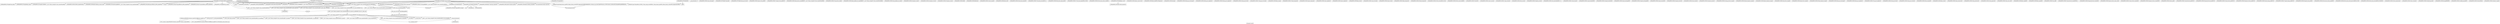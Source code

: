 digraph "Call graph: fix_halt.ll" {
	label="Call graph: fix_halt.ll";

	Node0x55c433787e60 [shape=record,label="{_ZN9LAMMPS_NS7FixHaltC2EPNS_6LAMMPSEiPPc}"];
	Node0x55c433787e60 -> Node0x55c433788500;
	Node0x55c433787e60 -> Node0x55c43378b0c0;
	Node0x55c433787e60 -> Node0x55c433814720;
	Node0x55c433787e60 -> Node0x55c4337a3500;
	Node0x55c433787e60 -> Node0x55c4337a2840;
	Node0x55c433787e60 -> Node0x55c43385c5b0;
	Node0x55c433787e60 -> Node0x55c43385c310;
	Node0x55c433787e60 -> Node0x55c433789570;
	Node0x55c433787e60 -> Node0x55c43379e040;
	Node0x55c433787e60 -> Node0x55c4337a1910;
	Node0x55c433787e60 -> Node0x55c433788580;
	Node0x55c433787e60 -> Node0x55c43379e5d0;
	Node0x55c433787e60 -> Node0x55c43384cec0;
	Node0x55c433787e60 -> Node0x55c4337add50;
	Node0x55c433787e60 -> Node0x55c4337a4bb0;
	Node0x55c433787e60 -> Node0x55c4337ae510;
	Node0x55c433787e60 -> Node0x55c4337d40c0;
	Node0x55c433787e60 -> Node0x55c433788ed0;
	Node0x55c433787e60 -> Node0x55c4337890e0;
	Node0x55c433787e60 -> Node0x55c433788f60;
	Node0x55c433787e60 -> Node0x55c43378b240;
	Node0x55c433787e60 -> Node0x55c43378b360;
	Node0x55c433788500 [shape=record,label="{_ZN9LAMMPS_NS3FixC2EPNS_6LAMMPSEiPPc}"];
	Node0x55c43385c5b0 [shape=record,label="{_ZN9LAMMPS_NS5Error3allERKNSt7__cxx1112basic_stringIcSt11char_traitsIcESaIcEEEiS8_}"];
	Node0x55c43378b0c0 [shape=record,label="{_ZNSaIcEC1Ev}"];
	Node0x55c433814720 [shape=record,label="{_ZNSt7__cxx1112basic_stringIcSt11char_traitsIcESaIcEEC2IS3_EEPKcRKS3_}"];
	Node0x55c433814720 -> Node0x55c4337a66d0;
	Node0x55c433814720 -> Node0x55c4337a8de0;
	Node0x55c433814720 -> Node0x55c4337aa320;
	Node0x55c433814720 -> Node0x55c4337aaa60;
	Node0x55c433814720 -> Node0x55c4337ab930;
	Node0x55c433868e90 [shape=record,label="{__gxx_personality_v0}"];
	Node0x55c43385c310 [shape=record,label="{_ZNSt7__cxx1112basic_stringIcSt11char_traitsIcESaIcEED1Ev}"];
	Node0x55c433789570 [shape=record,label="{_ZNSaIcED1Ev}"];
	Node0x55c433788580 [shape=record,label="{_ZN9LAMMPS_NS5utils8inumericEPKciS2_bPNS_6LAMMPSE}"];
	Node0x55c43384cec0 [shape=record,label="{strcmp}"];
	Node0x55c4337e5b50 [shape=record,label="{_ZN9LAMMPS_NS3Fix12pre_exchangeEv}"];
	Node0x55c43379e040 [shape=record,label="{_ZN9LAMMPS_NS5utils6strdupERKNSt7__cxx1112basic_stringIcSt11char_traitsIcESaIcEEE}"];
	Node0x55c43378b360 [shape=record,label="{_ZN9LAMMPS_NS7ArgInfoC1ERKNSt7__cxx1112basic_stringIcSt11char_traitsIcESaIcEEEi}"];
	Node0x55c43378b240 [shape=record,label="{_ZNK9LAMMPS_NS7ArgInfo8get_typeEv}"];
	Node0x55c433788f60 [shape=record,label="{_ZNK9LAMMPS_NS7ArgInfo7get_dimEv}"];
	Node0x55c4337890e0 [shape=record,label="{_ZN9LAMMPS_NS7ArgInfo9copy_nameEv}"];
	Node0x55c433788ed0 [shape=record,label="{_ZN9LAMMPS_NS8Variable4findEPKc}"];
	Node0x55c4337d40c0 [shape=record,label="{_ZN9LAMMPS_NS8Variable10equalstyleEi}"];
	Node0x55c4337ae510 [shape=record,label="{_ZN9LAMMPS_NS7ArgInfoD2Ev}"];
	Node0x55c4337ae510 -> Node0x55c43385c310;
	Node0x55c4337a4bb0 [shape=record,label="{_ZN9LAMMPS_NS5utils7numericEPKciS2_bPNS_6LAMMPSE}"];
	Node0x55c4337add50 [shape=record,label="{_ZN9LAMMPS_NS5utils7logicalEPKciS2_bPNS_6LAMMPSE}"];
	Node0x55c43379e5d0 [shape=record,label="{_ZdaPv}"];
	Node0x55c4337a1910 [shape=record,label="{strlen}"];
	Node0x55c4337a2840 [shape=record,label="{_ZN9LAMMPS_NS6Modify19addstep_compute_allEl}"];
	Node0x55c4337a3500 [shape=record,label="{_ZN9LAMMPS_NS3FixD2Ev}"];
	Node0x55c4337b2cd0 [shape=record,label="{_ZN9LAMMPS_NS7FixHaltD2Ev}"];
	Node0x55c4337b2cd0 -> Node0x55c43379e5d0;
	Node0x55c4337b2cd0 -> Node0x55c4337a3500;
	Node0x55c4337b4010 [shape=record,label="{_ZN9LAMMPS_NS7FixHaltD0Ev}"];
	Node0x55c4337b4010 -> Node0x55c4337b5690;
	Node0x55c4337b5690 [shape=record,label="{_ZdlPv}"];
	Node0x55c4337b6a40 [shape=record,label="{_ZN9LAMMPS_NS7FixHalt7setmaskEv}"];
	Node0x55c4337b7b20 [shape=record,label="{_ZN9LAMMPS_NS7FixHalt4initEv}"];
	Node0x55c4337b7b20 -> Node0x55c433788ed0;
	Node0x55c4337b7b20 -> Node0x55c43378b0c0;
	Node0x55c4337b7b20 -> Node0x55c433814720;
	Node0x55c4337b7b20 -> Node0x55c433789570;
	Node0x55c4337b7b20 -> Node0x55c43385c310;
	Node0x55c4337b7b20 -> Node0x55c43385c5b0;
	Node0x55c4337b7b20 -> Node0x55c4337b8a90;
	Node0x55c4337b7b20 -> Node0x55c4337d40c0;
	Node0x55c4337b8a90 [shape=record,label="{_ZN9LAMMPS_NS7FixHalt8diskfreeEv}"];
	Node0x55c4337b8a90 -> Node0x55c4337b9310;
	Node0x55c4337b8a90 -> Node0x55c4337ba550;
	Node0x55c4337bb790 [shape=record,label="{_ZN9LAMMPS_NS7FixHalt14min_post_forceEi}"];
	Node0x55c4337bc9d0 [shape=record,label="{_ZN9LAMMPS_NS7FixHalt11end_of_stepEv}"];
	Node0x55c4337bc9d0 -> Node0x55c4337bd7f0;
	Node0x55c4337bc9d0 -> Node0x55c4337b8a90;
	Node0x55c4337bc9d0 -> Node0x55c4337bf4d0;
	Node0x55c4337bc9d0 -> Node0x55c4337c1120;
	Node0x55c4337bc9d0 -> Node0x55c4337c1830;
	Node0x55c4337bc9d0 -> Node0x55c4337c2c10;
	Node0x55c4337bc9d0 -> Node0x55c4337aa320;
	Node0x55c4337bc9d0 -> Node0x55c4337c3fb0;
	Node0x55c4337bc9d0 -> Node0x55c4337c4da0;
	Node0x55c4337bc9d0 -> Node0x55c4337c5c20;
	Node0x55c4337bc9d0 -> Node0x55c4337c8ba0;
	Node0x55c4337bc9d0 -> Node0x55c43378b0c0;
	Node0x55c4337bc9d0 -> Node0x55c433814720;
	Node0x55c4337bc9d0 -> Node0x55c43385c5b0;
	Node0x55c4337bc9d0 -> Node0x55c43385c310;
	Node0x55c4337bc9d0 -> Node0x55c433789570;
	Node0x55c4337bc9d0 -> Node0x55c4337cab70;
	Node0x55c4337bc9d0 -> Node0x55c4337c9f00;
	Node0x55c4338466d0 [shape=record,label="{_ZN9LAMMPS_NS3Fix15pack_write_gridEiPv}"];
	Node0x55c433847ab0 [shape=record,label="{_ZN9LAMMPS_NS3Fix17unpack_write_gridEiPvPi}"];
	Node0x55c433848d70 [shape=record,label="{_ZN9LAMMPS_NS3Fix16get_grid_by_nameERKNSt7__cxx1112basic_stringIcSt11char_traitsIcESaIcEEERi}"];
	Node0x55c43384a910 [shape=record,label="{_ZN9LAMMPS_NS3Fix17get_grid_by_indexEi}"];
	Node0x55c43384c3e0 [shape=record,label="{_ZN9LAMMPS_NS3Fix20get_griddata_by_nameEiRKNSt7__cxx1112basic_stringIcSt11char_traitsIcESaIcEEERi}"];
	Node0x55c43384a5a0 [shape=record,label="{_ZN9LAMMPS_NS3Fix21get_griddata_by_indexEi}"];
	Node0x55c433819130 [shape=record,label="{_ZN9LAMMPS_NS3Fix14compute_scalarEv}"];
	Node0x55c43384f330 [shape=record,label="{_ZN9LAMMPS_NS3Fix14compute_vectorEi}"];
	Node0x55c43384f8e0 [shape=record,label="{_ZN9LAMMPS_NS3Fix13compute_arrayEii}"];
	Node0x55c433851150 [shape=record,label="{_ZN9LAMMPS_NS3Fix3dofEi}"];
	Node0x55c433852200 [shape=record,label="{_ZN9LAMMPS_NS3Fix6deformEi}"];
	Node0x55c43379e3c0 [shape=record,label="{_ZN9LAMMPS_NS3Fix12reset_targetEd}"];
	Node0x55c433796000 [shape=record,label="{_ZN9LAMMPS_NS3Fix8reset_dtEv}"];
	Node0x55c43385c910 [shape=record,label="{_ZN9LAMMPS_NS3Fix16read_data_headerEPc}"];
	Node0x55c4337966f0 [shape=record,label="{_ZN9LAMMPS_NS3Fix17read_data_sectionEPciS1_i}"];
	Node0x55c4337adcc0 [shape=record,label="{_ZN9LAMMPS_NS3Fix20read_data_skip_linesEPc}"];
	Node0x55c433794e50 [shape=record,label="{_ZN9LAMMPS_NS3Fix17write_data_headerEP8_IO_FILEi}"];
	Node0x55c4337d5920 [shape=record,label="{_ZN9LAMMPS_NS3Fix23write_data_section_sizeEiRiS1_}"];
	Node0x55c4337c8ba0 [shape=record,label="{_ZN3fmt6v9_lmp7vformatB5cxx11ENS0_17basic_string_viewIcEENS0_17basic_format_argsINS0_20basic_format_contextINS0_8appenderEcEEEE}"];
	Node0x55c4337bd7f0 [shape=record,label="{_ZN9LAMMPS_NS7FixHalt6tlimitEv}"];
	Node0x55c4337bd7f0 -> Node0x55c4337cc7c0;
	Node0x55c4337bd7f0 -> Node0x55c4337ba550;
	Node0x55c4337bf4d0 [shape=record,label="{_ZN9LAMMPS_NS7FixHalt7bondmaxEv}"];
	Node0x55c4337bf4d0 -> Node0x55c4337cb040;
	Node0x55c4337bf4d0 -> Node0x55c4337cdf70;
	Node0x55c4337bf4d0 -> Node0x55c4337cd6e0;
	Node0x55c4337c1120 [shape=record,label="{_ZN9LAMMPS_NS6Modify17clearstep_computeEv}"];
	Node0x55c4337c1830 [shape=record,label="{_ZN9LAMMPS_NS8Variable13compute_equalEi}"];
	Node0x55c4337c2c10 [shape=record,label="{_ZN9LAMMPS_NS6Modify15addstep_computeEl}"];
	Node0x55c4337c9f00 [shape=record,label="{_ZN9LAMMPS_NS5Error7messageERKNSt7__cxx1112basic_stringIcSt11char_traitsIcESaIcEEEiS8_}"];
	Node0x55c4337cab70 [shape=record,label="{_ZN9LAMMPS_NS5Timer13force_timeoutEv}"];
	Node0x55c4337d5270 [shape=record,label="{_ZN9LAMMPS_NS7FixHalt8post_runEv}"];
	Node0x55c4337d5270 -> Node0x55c4337d58b0;
	Node0x55c4337d58b0 [shape=record,label="{_ZN9LAMMPS_NS5Timer13reset_timeoutEv}"];
	Node0x55c4337cb040 [shape=record,label="{llvm.fmuladd.f64}"];
	Node0x55c4337cd6e0 [shape=record,label="{MPI_Allreduce}"];
	Node0x55c4337cdf70 [shape=record,label="{sqrt}"];
	Node0x55c4337cc7c0 [shape=record,label="{_ZN9LAMMPS_NS5Timer7elapsedENS0_5ttypeE}"];
	Node0x55c4337ba550 [shape=record,label="{MPI_Bcast}"];
	Node0x55c4337b9310 [shape=record,label="{statvfs}"];
	Node0x55c4337db580 [shape=record,label="{_ZN9LAMMPS_NS3Fix16post_constructorEv}"];
	Node0x55c4337a5bc0 [shape=record,label="{_ZN9LAMMPS_NS3Fix9init_listEiPNS_9NeighListE}"];
	Node0x55c4337dc0d0 [shape=record,label="{_ZN9LAMMPS_NS3Fix5setupEi}"];
	Node0x55c4337dd900 [shape=record,label="{_ZN9LAMMPS_NS3Fix18setup_pre_exchangeEv}"];
	Node0x55c4337de380 [shape=record,label="{_ZN9LAMMPS_NS3Fix18setup_pre_neighborEv}"];
	Node0x55c4337deaa0 [shape=record,label="{_ZN9LAMMPS_NS3Fix19setup_post_neighborEv}"];
	Node0x55c4337df470 [shape=record,label="{_ZN9LAMMPS_NS3Fix15setup_pre_forceEi}"];
	Node0x55c4337dfb20 [shape=record,label="{_ZN9LAMMPS_NS3Fix17setup_pre_reverseEii}"];
	Node0x55c4337e1730 [shape=record,label="{_ZN9LAMMPS_NS3Fix9min_setupEi}"];
	Node0x55c4337e3420 [shape=record,label="{_ZN9LAMMPS_NS3Fix17initial_integrateEi}"];
	Node0x55c4337e4180 [shape=record,label="{_ZN9LAMMPS_NS3Fix14post_integrateEv}"];
	Node0x55c4337e0290 [shape=record,label="{_ZSt8distanceIPKcENSt15iterator_traitsIT_E15difference_typeES3_S3_}"];
	Node0x55c4337e0290 -> Node0x55c4337de8d0;
	Node0x55c4337e0290 -> Node0x55c4337ea630;
	Node0x55c4337e6880 [shape=record,label="{_ZN9LAMMPS_NS3Fix12pre_neighborEv}"];
	Node0x55c4337e9590 [shape=record,label="{_ZN9LAMMPS_NS3Fix13post_neighborEv}"];
	Node0x55c4337e9dc0 [shape=record,label="{_ZN9LAMMPS_NS3Fix9pre_forceEi}"];
	Node0x55c4337eaf90 [shape=record,label="{_ZN9LAMMPS_NS3Fix11pre_reverseEii}"];
	Node0x55c4337ecf30 [shape=record,label="{_ZN9LAMMPS_NS3Fix10post_forceEi}"];
	Node0x55c4338457b0 [shape=record,label="{_ZN9LAMMPS_NS3Fix15final_integrateEv}"];
	Node0x55c433806f20 [shape=record,label="{_ZN9LAMMPS_NS3Fix15fused_integrateEi}"];
	Node0x55c4337f0ae0 [shape=record,label="{_ZN9LAMMPS_NS3Fix13write_restartEP8_IO_FILE}"];
	Node0x55c4337f1c20 [shape=record,label="{_ZN9LAMMPS_NS3Fix18write_restart_fileEPKc}"];
	Node0x55c4337f2ad0 [shape=record,label="{_ZN9LAMMPS_NS3Fix7restartEPc}"];
	Node0x55c4337f39f0 [shape=record,label="{_ZN9LAMMPS_NS3Fix11grow_arraysEi}"];
	Node0x55c4337f4710 [shape=record,label="{_ZN9LAMMPS_NS3Fix11copy_arraysEiii}"];
	Node0x55c4337f5650 [shape=record,label="{_ZN9LAMMPS_NS3Fix10set_arraysEi}"];
	Node0x55c4337f66e0 [shape=record,label="{_ZN9LAMMPS_NS3Fix13update_arraysEii}"];
	Node0x55c4337f74d0 [shape=record,label="{_ZN9LAMMPS_NS3Fix12set_moleculeEiiiPdS1_S1_}"];
	Node0x55c4337fe620 [shape=record,label="{_ZN9LAMMPS_NS3Fix11clear_bonusEv}"];
	Node0x55c433801670 [shape=record,label="{_ZN9LAMMPS_NS3Fix11pack_borderEiPiPd}"];
	Node0x55c433852470 [shape=record,label="{_ZN9LAMMPS_NS3Fix13unpack_borderEiiPd}"];
	Node0x55c433803450 [shape=record,label="{_ZN9LAMMPS_NS3Fix13pack_exchangeEiPd}"];
	Node0x55c433803b50 [shape=record,label="{_ZN9LAMMPS_NS3Fix15unpack_exchangeEiPd}"];
	Node0x55c4338057a0 [shape=record,label="{_ZN9LAMMPS_NS3Fix12pack_restartEiPd}"];
	Node0x55c4338067f0 [shape=record,label="{_ZN9LAMMPS_NS3Fix14unpack_restartEii}"];
	Node0x55c433807de0 [shape=record,label="{_ZN9LAMMPS_NS3Fix12size_restartEi}"];
	Node0x55c433811530 [shape=record,label="{_ZN9LAMMPS_NS3Fix15maxsize_restartEv}"];
	Node0x55c433811b00 [shape=record,label="{_ZN9LAMMPS_NS3Fix21setup_pre_force_respaEii}"];
	Node0x55c433813010 [shape=record,label="{_ZN9LAMMPS_NS3Fix23initial_integrate_respaEiii}"];
	Node0x55c433814900 [shape=record,label="{_ZN9LAMMPS_NS3Fix20post_integrate_respaEii}"];
	Node0x55c433814a00 [shape=record,label="{_ZN9LAMMPS_NS3Fix15pre_force_respaEiii}"];
	Node0x55c433814fd0 [shape=record,label="{_ZN9LAMMPS_NS3Fix16post_force_respaEiii}"];
	Node0x55c433815c00 [shape=record,label="{_ZN9LAMMPS_NS3Fix21final_integrate_respaEii}"];
	Node0x55c433817340 [shape=record,label="{_ZN9LAMMPS_NS3Fix16min_pre_exchangeEv}"];
	Node0x55c433817fd0 [shape=record,label="{_ZN9LAMMPS_NS3Fix16min_pre_neighborEv}"];
	Node0x55c433818680 [shape=record,label="{_ZN9LAMMPS_NS3Fix17min_post_neighborEv}"];
	Node0x55c43381a280 [shape=record,label="{_ZN9LAMMPS_NS3Fix13min_pre_forceEi}"];
	Node0x55c43381b3f0 [shape=record,label="{_ZN9LAMMPS_NS3Fix15min_pre_reverseEii}"];
	Node0x55c43381bfa0 [shape=record,label="{_ZN9LAMMPS_NS3Fix10min_energyEPd}"];
	Node0x55c43381cae0 [shape=record,label="{_ZN9LAMMPS_NS3Fix9min_storeEv}"];
	Node0x55c43381d8f0 [shape=record,label="{_ZN9LAMMPS_NS3Fix14min_clearstoreEv}"];
	Node0x55c43381e680 [shape=record,label="{_ZN9LAMMPS_NS3Fix13min_pushstoreEv}"];
	Node0x55c43381f590 [shape=record,label="{_ZN9LAMMPS_NS3Fix12min_popstoreEv}"];
	Node0x55c433820620 [shape=record,label="{_ZN9LAMMPS_NS3Fix13min_reset_refEv}"];
	Node0x55c433821540 [shape=record,label="{_ZN9LAMMPS_NS3Fix8min_stepEdPd}"];
	Node0x55c4338227d0 [shape=record,label="{_ZN9LAMMPS_NS3Fix9max_alphaEPd}"];
	Node0x55c4338238a0 [shape=record,label="{_ZN9LAMMPS_NS3Fix7min_dofEv}"];
	Node0x55c4338248a0 [shape=record,label="{_ZN9LAMMPS_NS3Fix17pack_forward_commEiPiPdiS1_}"];
	Node0x55c433826610 [shape=record,label="{_ZN9LAMMPS_NS3Fix19unpack_forward_commEiiPd}"];
	Node0x55c433827330 [shape=record,label="{_ZN9LAMMPS_NS3Fix22pack_reverse_comm_sizeEii}"];
	Node0x55c4338297b0 [shape=record,label="{_ZN9LAMMPS_NS3Fix17pack_reverse_commEiiPd}"];
	Node0x55c43382aee0 [shape=record,label="{_ZN9LAMMPS_NS3Fix19unpack_reverse_commEiPiPd}"];
	Node0x55c43382bfd0 [shape=record,label="{_ZN9LAMMPS_NS3Fix10reset_gridEv}"];
	Node0x55c43382ea30 [shape=record,label="{_ZN9LAMMPS_NS3Fix17pack_forward_gridEiPviPi}"];
	Node0x55c43382fd50 [shape=record,label="{_ZN9LAMMPS_NS3Fix19unpack_forward_gridEiPviPi}"];
	Node0x55c433797660 [shape=record,label="{_ZN9LAMMPS_NS3Fix17pack_reverse_gridEiPviPi}"];
	Node0x55c433842fe0 [shape=record,label="{_ZN9LAMMPS_NS3Fix19unpack_reverse_gridEiPviPi}"];
	Node0x55c433843e80 [shape=record,label="{_ZN9LAMMPS_NS3Fix15pack_remap_gridEiPviPi}"];
	Node0x55c433844ea0 [shape=record,label="{_ZN9LAMMPS_NS3Fix17unpack_remap_gridEiPviPi}"];
	Node0x55c433846410 [shape=record,label="{_ZN9LAMMPS_NS3Fix16unpack_read_gridEiPc}"];
	Node0x55c433826190 [shape=record,label="{_ZN9LAMMPS_NS3Fix23write_data_section_packEiPPd}"];
	Node0x55c433845910 [shape=record,label="{_ZN9LAMMPS_NS3Fix26write_data_section_keywordEiP8_IO_FILE}"];
	Node0x55c4337d4c40 [shape=record,label="{_ZN9LAMMPS_NS3Fix18write_data_sectionEiP8_IO_FILEiPPdi}"];
	Node0x55c433850910 [shape=record,label="{_ZN9LAMMPS_NS3Fix13zero_momentumEv}"];
	Node0x55c4337d4310 [shape=record,label="{_ZN9LAMMPS_NS3Fix13zero_rotationEv}"];
	Node0x55c433827d80 [shape=record,label="{_ZN9LAMMPS_NS3Fix15rebuild_specialEv}"];
	Node0x55c433816080 [shape=record,label="{_ZN9LAMMPS_NS3Fix5imageERPiRPPd}"];
	Node0x55c4337dbdb0 [shape=record,label="{_ZN9LAMMPS_NS3Fix12modify_paramEiPPc}"];
	Node0x55c4337b0b60 [shape=record,label="{_ZN9LAMMPS_NS3Fix7extractEPKcRi}"];
	Node0x55c433829d60 [shape=record,label="{_ZN9LAMMPS_NS3Fix12memory_usageEv}"];
	Node0x55c4337ab9a0 [shape=record,label="{_ZN9LAMMPS_NS7ArgInfoD0Ev}"];
	Node0x55c4337ab9a0 -> Node0x55c4337ae510;
	Node0x55c4337ab9a0 -> Node0x55c4337b5690;
	Node0x55c4337a66d0 [shape=record,label="{_ZNSt7__cxx1112basic_stringIcSt11char_traitsIcESaIcEE13_M_local_dataEv}"];
	Node0x55c4337a8de0 [shape=record,label="{_ZNSt7__cxx1112basic_stringIcSt11char_traitsIcESaIcEE12_Alloc_hiderC1EPcRKS3_}"];
	Node0x55c4337aaa60 [shape=record,label="{_ZNSt7__cxx1112basic_stringIcSt11char_traitsIcESaIcEE12_M_constructIPKcEEvT_S8_}"];
	Node0x55c4337aaa60 -> Node0x55c4337dca40;
	Node0x55c4337aa320 [shape=record,label="{_ZNSt11char_traitsIcE6lengthEPKc}"];
	Node0x55c4337aa320 -> Node0x55c4338116e0;
	Node0x55c4337aa320 -> Node0x55c4337a1910;
	Node0x55c4337ab930 [shape=record,label="{_ZNSt7__cxx1112basic_stringIcSt11char_traitsIcESaIcEE12_Alloc_hiderD2Ev}"];
	Node0x55c4337ab930 -> Node0x55c4337dd740;
	Node0x55c4337dca40 [shape=record,label="{_ZNSt7__cxx1112basic_stringIcSt11char_traitsIcESaIcEE16_M_construct_auxIPKcEEvT_S8_St12__false_type}"];
	Node0x55c4337dca40 -> Node0x55c43384b740;
	Node0x55c43384b740 [shape=record,label="{_ZNSt7__cxx1112basic_stringIcSt11char_traitsIcESaIcEE12_M_constructIPKcEEvT_S8_St20forward_iterator_tag}"];
	Node0x55c43384b740 -> Node0x55c4337ef600;
	Node0x55c43384b740 -> Node0x55c4337c5c90;
	Node0x55c43384b740 -> Node0x55c4337e0290;
	Node0x55c43384b740 -> Node0x55c43380bd60;
	Node0x55c43384b740 -> Node0x55c4337f3030;
	Node0x55c43384b740 -> Node0x55c4337c2260;
	Node0x55c43384b740 -> Node0x55c433822260;
	Node0x55c43384b740 -> Node0x55c433811990;
	Node0x55c43384b740 -> Node0x55c4337ded50;
	Node0x55c43384b740 -> Node0x55c43385bc50;
	Node0x55c43384b740 -> Node0x55c433814ed0;
	Node0x55c43384b740 -> Node0x55c4338198b0;
	Node0x55c43384b740 -> Node0x55c433819460;
	Node0x55c43384b740 -> Node0x55c4337d61d0;
	Node0x55c4337ef600 [shape=record,label="{_ZN9__gnu_cxx17__is_null_pointerIKcEEbPT_}"];
	Node0x55c4337c5c90 [shape=record,label="{_ZSt19__throw_logic_errorPKc}"];
	Node0x55c4337f3030 [shape=record,label="{_ZNSt7__cxx1112basic_stringIcSt11char_traitsIcESaIcEE7_M_dataEPc}"];
	Node0x55c43380bd60 [shape=record,label="{_ZNSt7__cxx1112basic_stringIcSt11char_traitsIcESaIcEE9_M_createERmm}"];
	Node0x55c4337c2260 [shape=record,label="{_ZNSt7__cxx1112basic_stringIcSt11char_traitsIcESaIcEE11_M_capacityEm}"];
	Node0x55c433811990 [shape=record,label="{_ZNSt7__cxx1112basic_stringIcSt11char_traitsIcESaIcEE13_S_copy_charsEPcPKcS7_}"];
	Node0x55c433822260 [shape=record,label="{_ZNKSt7__cxx1112basic_stringIcSt11char_traitsIcESaIcEE7_M_dataEv}"];
	Node0x55c4337ded50 [shape=record,label="{__cxa_begin_catch}"];
	Node0x55c43385bc50 [shape=record,label="{_ZNSt7__cxx1112basic_stringIcSt11char_traitsIcESaIcEE10_M_disposeEv}"];
	Node0x55c433814ed0 [shape=record,label="{__cxa_rethrow}"];
	Node0x55c4338198b0 [shape=record,label="{__cxa_end_catch}"];
	Node0x55c4337d61d0 [shape=record,label="{__clang_call_terminate}"];
	Node0x55c4337d61d0 -> Node0x55c4337ded50;
	Node0x55c4337d61d0 -> Node0x55c4337d7da0;
	Node0x55c4337d7da0 [shape=record,label="{_ZSt9terminatev}"];
	Node0x55c433819460 [shape=record,label="{_ZNSt7__cxx1112basic_stringIcSt11char_traitsIcESaIcEE13_M_set_lengthEm}"];
	Node0x55c4337ea630 [shape=record,label="{_ZSt10__distanceIPKcENSt15iterator_traitsIT_E15difference_typeES3_S3_St26random_access_iterator_tag}"];
	Node0x55c4337de8d0 [shape=record,label="{_ZSt19__iterator_categoryIPKcENSt15iterator_traitsIT_E17iterator_categoryERKS3_}"];
	Node0x55c4338116e0 [shape=record,label="{_ZN9__gnu_cxx11char_traitsIcE6lengthEPKc}"];
	Node0x55c4338116e0 -> Node0x55c43384cdb0;
	Node0x55c43384cdb0 [shape=record,label="{_ZN9__gnu_cxx11char_traitsIcE2eqERKcS3_}"];
	Node0x55c4337dd740 [shape=record,label="{_ZNSaIcED2Ev}"];
	Node0x55c4337c5c20 [shape=record,label="{_ZN3fmt6v9_lmp16make_format_argsINS0_20basic_format_contextINS0_8appenderEcEEJRPcRlRdEEENS0_16format_arg_storeIT_JDpNSt9remove_cvINSt16remove_referenceIT0_E4typeEE4typeEEEEDpOSD_}"];
	Node0x55c4337c5c20 -> Node0x55c4337c4da0;
	Node0x55c4337c4da0 [shape=record,label="{llvm.memcpy.p0.p0.i64}"];
	Node0x55c4337c3fb0 [shape=record,label="{llvm.experimental.noalias.scope.decl}"];
}
